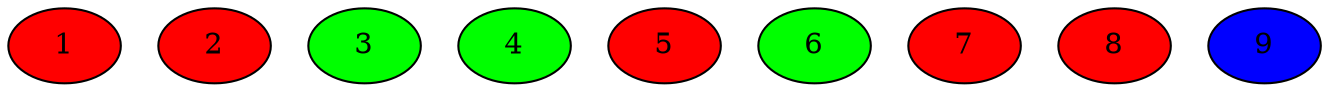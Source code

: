 graph dothi{
1 [fillcolor=red, style=filled];
2 [fillcolor=red, style=filled];
3 [fillcolor=green, style=filled];
4 [fillcolor=green, style=filled];
5 [fillcolor=red, style=filled];
6 [fillcolor=green, style=filled];
7 [fillcolor=red, style=filled];
8 [fillcolor=red, style=filled];
9 [fillcolor=blue, style=filled];
}
